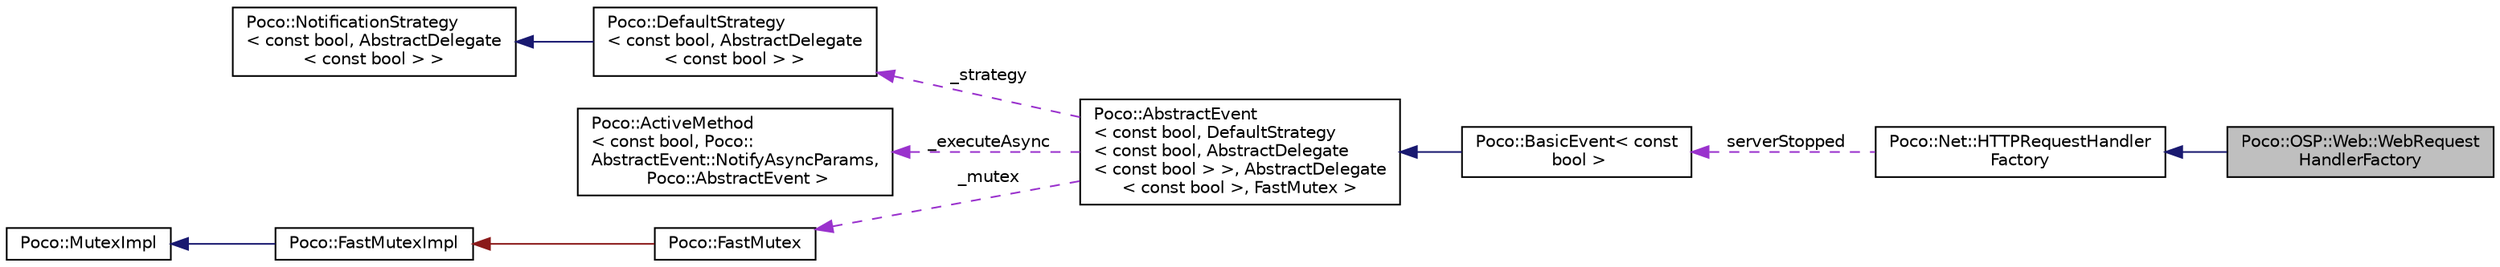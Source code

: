 digraph "Poco::OSP::Web::WebRequestHandlerFactory"
{
 // LATEX_PDF_SIZE
  edge [fontname="Helvetica",fontsize="10",labelfontname="Helvetica",labelfontsize="10"];
  node [fontname="Helvetica",fontsize="10",shape=record];
  rankdir="LR";
  Node1 [label="Poco::OSP::Web::WebRequest\lHandlerFactory",height=0.2,width=0.4,color="black", fillcolor="grey75", style="filled", fontcolor="black",tooltip=" "];
  Node2 -> Node1 [dir="back",color="midnightblue",fontsize="10",style="solid"];
  Node2 [label="Poco::Net::HTTPRequestHandler\lFactory",height=0.2,width=0.4,color="black", fillcolor="white", style="filled",URL="$classPoco_1_1Net_1_1HTTPRequestHandlerFactory.html",tooltip=" "];
  Node3 -> Node2 [dir="back",color="darkorchid3",fontsize="10",style="dashed",label=" serverStopped" ];
  Node3 [label="Poco::BasicEvent\< const\l bool \>",height=0.2,width=0.4,color="black", fillcolor="white", style="filled",URL="$classPoco_1_1BasicEvent.html",tooltip=" "];
  Node4 -> Node3 [dir="back",color="midnightblue",fontsize="10",style="solid"];
  Node4 [label="Poco::AbstractEvent\l\< const bool, DefaultStrategy\l\< const bool, AbstractDelegate\l\< const bool \> \>, AbstractDelegate\l\< const bool \>, FastMutex \>",height=0.2,width=0.4,color="black", fillcolor="white", style="filled",URL="$classPoco_1_1AbstractEvent.html",tooltip=" "];
  Node5 -> Node4 [dir="back",color="darkorchid3",fontsize="10",style="dashed",label=" _strategy" ];
  Node5 [label="Poco::DefaultStrategy\l\< const bool, AbstractDelegate\l\< const bool \> \>",height=0.2,width=0.4,color="black", fillcolor="white", style="filled",URL="$classPoco_1_1DefaultStrategy.html",tooltip=" "];
  Node6 -> Node5 [dir="back",color="midnightblue",fontsize="10",style="solid"];
  Node6 [label="Poco::NotificationStrategy\l\< const bool, AbstractDelegate\l\< const bool \> \>",height=0.2,width=0.4,color="black", fillcolor="white", style="filled",URL="$classPoco_1_1NotificationStrategy.html",tooltip=" "];
  Node7 -> Node4 [dir="back",color="darkorchid3",fontsize="10",style="dashed",label=" _executeAsync" ];
  Node7 [label="Poco::ActiveMethod\l\< const bool, Poco::\lAbstractEvent::NotifyAsyncParams,\l Poco::AbstractEvent \>",height=0.2,width=0.4,color="black", fillcolor="white", style="filled",URL="$classPoco_1_1ActiveMethod.html",tooltip=" "];
  Node8 -> Node4 [dir="back",color="darkorchid3",fontsize="10",style="dashed",label=" _mutex" ];
  Node8 [label="Poco::FastMutex",height=0.2,width=0.4,color="black", fillcolor="white", style="filled",URL="$classPoco_1_1FastMutex.html",tooltip=" "];
  Node9 -> Node8 [dir="back",color="firebrick4",fontsize="10",style="solid"];
  Node9 [label="Poco::FastMutexImpl",height=0.2,width=0.4,color="black", fillcolor="white", style="filled",URL="$classPoco_1_1FastMutexImpl.html",tooltip=" "];
  Node10 -> Node9 [dir="back",color="midnightblue",fontsize="10",style="solid"];
  Node10 [label="Poco::MutexImpl",height=0.2,width=0.4,color="black", fillcolor="white", style="filled",URL="$classPoco_1_1MutexImpl.html",tooltip=" "];
}
